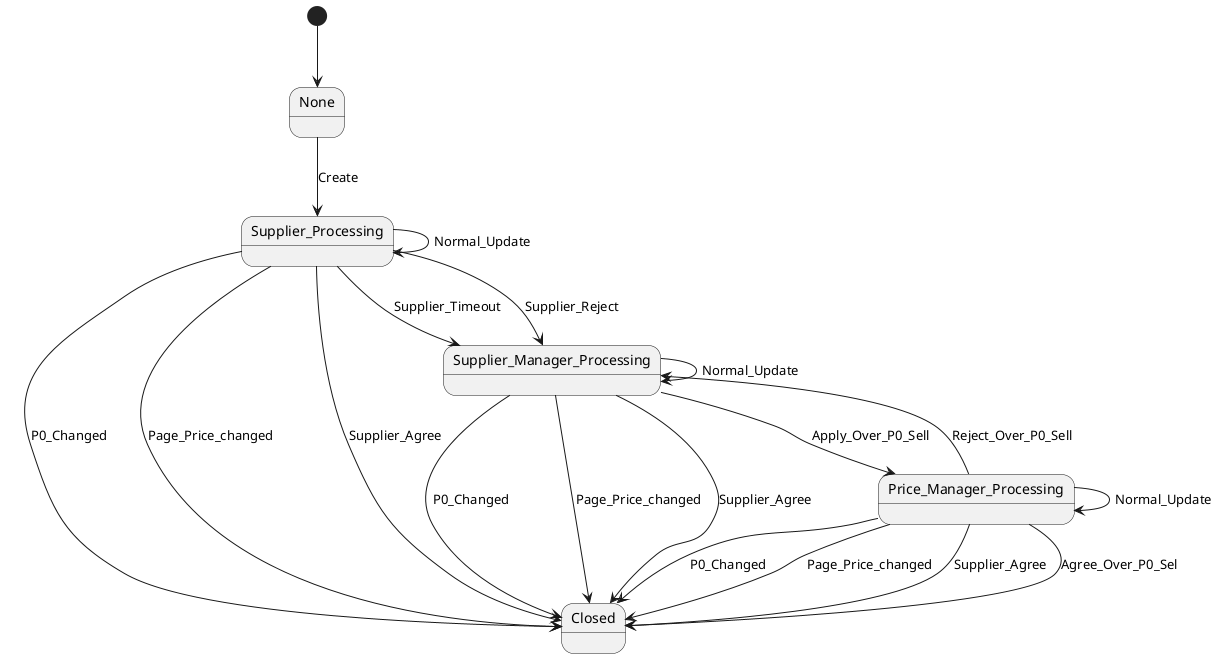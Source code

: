 @startuml
'https://plantuml.com/state-diagram

[*] --> None
None --> Supplier_Processing : Create
Supplier_Processing --> Closed : P0_Changed
Supplier_Processing --> Supplier_Manager_Processing : Supplier_Timeout
Supplier_Processing --> Supplier_Manager_Processing : Supplier_Reject
Supplier_Processing --> Closed : Page_Price_changed
Supplier_Processing --> Closed : Supplier_Agree
Supplier_Processing --> Supplier_Processing : Normal_Update

Supplier_Manager_Processing --> Closed : P0_Changed
Supplier_Manager_Processing --> Price_Manager_Processing : Apply_Over_P0_Sell
Supplier_Manager_Processing --> Closed : Page_Price_changed
Supplier_Manager_Processing --> Closed : Supplier_Agree
Supplier_Manager_Processing --> Supplier_Manager_Processing : Normal_Update
Price_Manager_Processing --> Closed : P0_Changed
Price_Manager_Processing --> Supplier_Manager_Processing : Reject_Over_P0_Sell
Price_Manager_Processing --> Closed : Page_Price_changed
Price_Manager_Processing --> Closed : Supplier_Agree
Price_Manager_Processing --> Price_Manager_Processing : Normal_Update
Price_Manager_Processing --> Closed : Agree_Over_P0_Sel
@enduml
